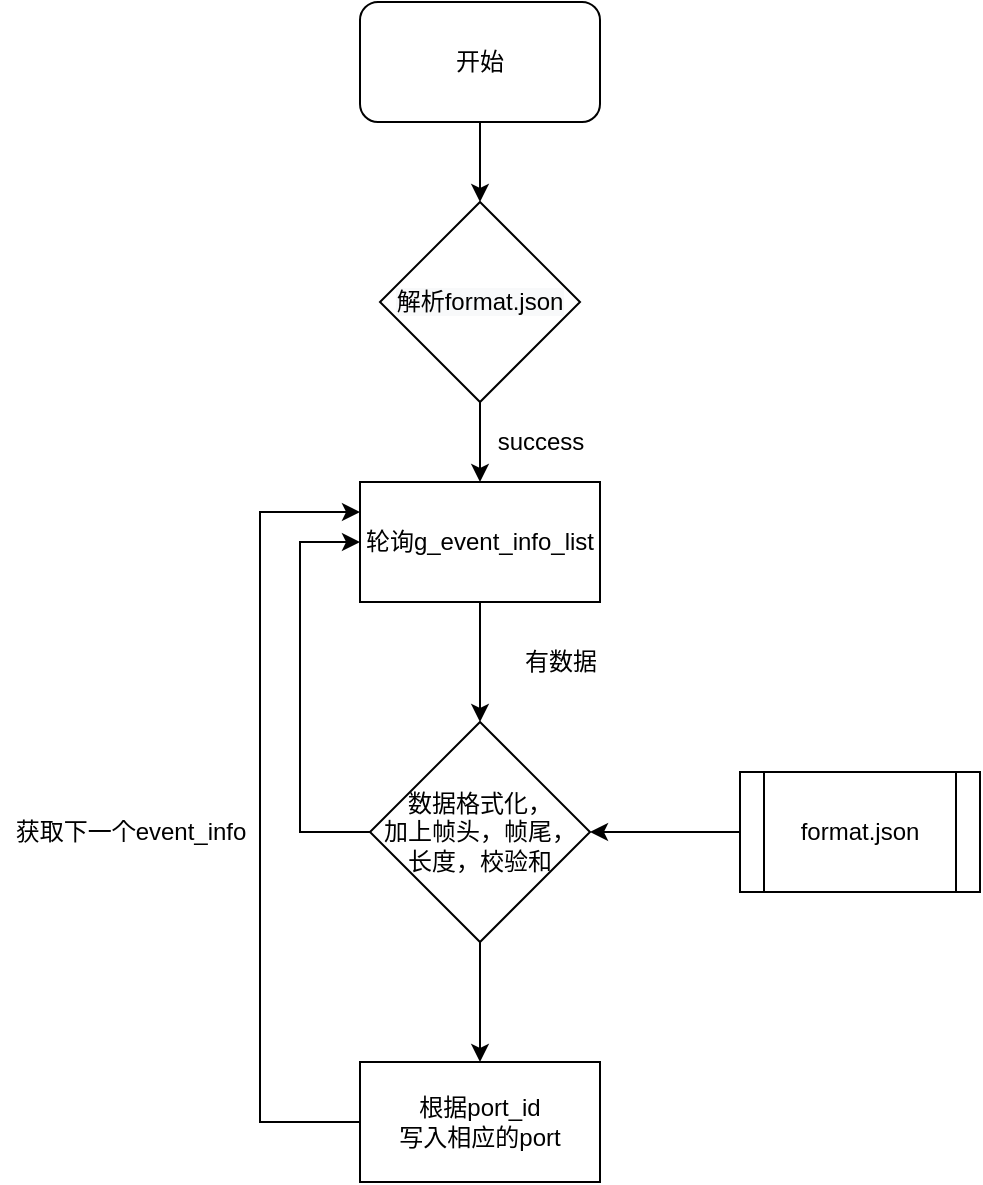 <mxfile version="14.9.0" type="github">
  <diagram id="-HY0pViwch3TtxszQ90N" name="Page-1">
    <mxGraphModel dx="782" dy="425" grid="1" gridSize="10" guides="1" tooltips="1" connect="1" arrows="1" fold="1" page="1" pageScale="1" pageWidth="2339" pageHeight="3300" math="0" shadow="0">
      <root>
        <mxCell id="0" />
        <mxCell id="1" parent="0" />
        <mxCell id="3Jr1gEqklFS7zzRCALNh-3" style="edgeStyle=orthogonalEdgeStyle;rounded=0;orthogonalLoop=1;jettySize=auto;html=1;entryX=0.5;entryY=0;entryDx=0;entryDy=0;" edge="1" parent="1" source="3Jr1gEqklFS7zzRCALNh-1" target="3Jr1gEqklFS7zzRCALNh-2">
          <mxGeometry relative="1" as="geometry" />
        </mxCell>
        <mxCell id="3Jr1gEqklFS7zzRCALNh-1" value="开始" style="rounded=1;whiteSpace=wrap;html=1;" vertex="1" parent="1">
          <mxGeometry x="370" y="90" width="120" height="60" as="geometry" />
        </mxCell>
        <mxCell id="3Jr1gEqklFS7zzRCALNh-5" style="edgeStyle=orthogonalEdgeStyle;rounded=0;orthogonalLoop=1;jettySize=auto;html=1;" edge="1" parent="1" source="3Jr1gEqklFS7zzRCALNh-2" target="3Jr1gEqklFS7zzRCALNh-4">
          <mxGeometry relative="1" as="geometry" />
        </mxCell>
        <mxCell id="3Jr1gEqklFS7zzRCALNh-2" value="&#xa;&#xa;&lt;span style=&quot;color: rgb(0, 0, 0); font-family: helvetica; font-size: 12px; font-style: normal; font-weight: 400; letter-spacing: normal; text-align: center; text-indent: 0px; text-transform: none; word-spacing: 0px; background-color: rgb(248, 249, 250); display: inline; float: none;&quot;&gt;解析format.json&lt;/span&gt;&#xa;&#xa;" style="rhombus;whiteSpace=wrap;html=1;" vertex="1" parent="1">
          <mxGeometry x="380" y="190" width="100" height="100" as="geometry" />
        </mxCell>
        <mxCell id="3Jr1gEqklFS7zzRCALNh-9" style="edgeStyle=orthogonalEdgeStyle;rounded=0;orthogonalLoop=1;jettySize=auto;html=1;entryX=0.5;entryY=0;entryDx=0;entryDy=0;" edge="1" parent="1" source="3Jr1gEqklFS7zzRCALNh-4" target="3Jr1gEqklFS7zzRCALNh-8">
          <mxGeometry relative="1" as="geometry" />
        </mxCell>
        <mxCell id="3Jr1gEqklFS7zzRCALNh-4" value="轮询g_event_info_list" style="rounded=0;whiteSpace=wrap;html=1;" vertex="1" parent="1">
          <mxGeometry x="370" y="330" width="120" height="60" as="geometry" />
        </mxCell>
        <mxCell id="3Jr1gEqklFS7zzRCALNh-6" value="success" style="text;html=1;align=center;verticalAlign=middle;resizable=0;points=[];autosize=1;strokeColor=none;" vertex="1" parent="1">
          <mxGeometry x="430" y="300" width="60" height="20" as="geometry" />
        </mxCell>
        <mxCell id="3Jr1gEqklFS7zzRCALNh-14" style="edgeStyle=orthogonalEdgeStyle;rounded=0;orthogonalLoop=1;jettySize=auto;html=1;entryX=0;entryY=0.5;entryDx=0;entryDy=0;" edge="1" parent="1" source="3Jr1gEqklFS7zzRCALNh-8" target="3Jr1gEqklFS7zzRCALNh-4">
          <mxGeometry relative="1" as="geometry">
            <Array as="points">
              <mxPoint x="340" y="505" />
              <mxPoint x="340" y="360" />
            </Array>
          </mxGeometry>
        </mxCell>
        <mxCell id="3Jr1gEqklFS7zzRCALNh-16" style="edgeStyle=orthogonalEdgeStyle;rounded=0;orthogonalLoop=1;jettySize=auto;html=1;" edge="1" parent="1" source="3Jr1gEqklFS7zzRCALNh-8" target="3Jr1gEqklFS7zzRCALNh-15">
          <mxGeometry relative="1" as="geometry" />
        </mxCell>
        <mxCell id="3Jr1gEqklFS7zzRCALNh-8" value="数据格式化，&lt;br&gt;加上帧头，帧尾，&lt;br&gt;长度，校验和" style="rhombus;whiteSpace=wrap;html=1;" vertex="1" parent="1">
          <mxGeometry x="375" y="450" width="110" height="110" as="geometry" />
        </mxCell>
        <mxCell id="3Jr1gEqklFS7zzRCALNh-10" value="有数据" style="text;html=1;align=center;verticalAlign=middle;resizable=0;points=[];autosize=1;strokeColor=none;" vertex="1" parent="1">
          <mxGeometry x="445" y="410" width="50" height="20" as="geometry" />
        </mxCell>
        <mxCell id="3Jr1gEqklFS7zzRCALNh-12" style="edgeStyle=orthogonalEdgeStyle;rounded=0;orthogonalLoop=1;jettySize=auto;html=1;entryX=1;entryY=0.5;entryDx=0;entryDy=0;" edge="1" parent="1" source="3Jr1gEqklFS7zzRCALNh-11" target="3Jr1gEqklFS7zzRCALNh-8">
          <mxGeometry relative="1" as="geometry" />
        </mxCell>
        <mxCell id="3Jr1gEqklFS7zzRCALNh-11" value="format.json" style="shape=process;whiteSpace=wrap;html=1;backgroundOutline=1;" vertex="1" parent="1">
          <mxGeometry x="560" y="475" width="120" height="60" as="geometry" />
        </mxCell>
        <mxCell id="3Jr1gEqklFS7zzRCALNh-17" style="edgeStyle=orthogonalEdgeStyle;rounded=0;orthogonalLoop=1;jettySize=auto;html=1;entryX=0;entryY=0.25;entryDx=0;entryDy=0;" edge="1" parent="1" source="3Jr1gEqklFS7zzRCALNh-15" target="3Jr1gEqklFS7zzRCALNh-4">
          <mxGeometry relative="1" as="geometry">
            <Array as="points">
              <mxPoint x="320" y="650" />
              <mxPoint x="320" y="345" />
            </Array>
          </mxGeometry>
        </mxCell>
        <mxCell id="3Jr1gEqklFS7zzRCALNh-15" value="根据port_id&lt;br&gt;写入相应的port" style="rounded=0;whiteSpace=wrap;html=1;" vertex="1" parent="1">
          <mxGeometry x="370" y="620" width="120" height="60" as="geometry" />
        </mxCell>
        <mxCell id="3Jr1gEqklFS7zzRCALNh-18" value="获取下一个event_info" style="text;html=1;align=center;verticalAlign=middle;resizable=0;points=[];autosize=1;strokeColor=none;" vertex="1" parent="1">
          <mxGeometry x="190" y="495" width="130" height="20" as="geometry" />
        </mxCell>
      </root>
    </mxGraphModel>
  </diagram>
</mxfile>
